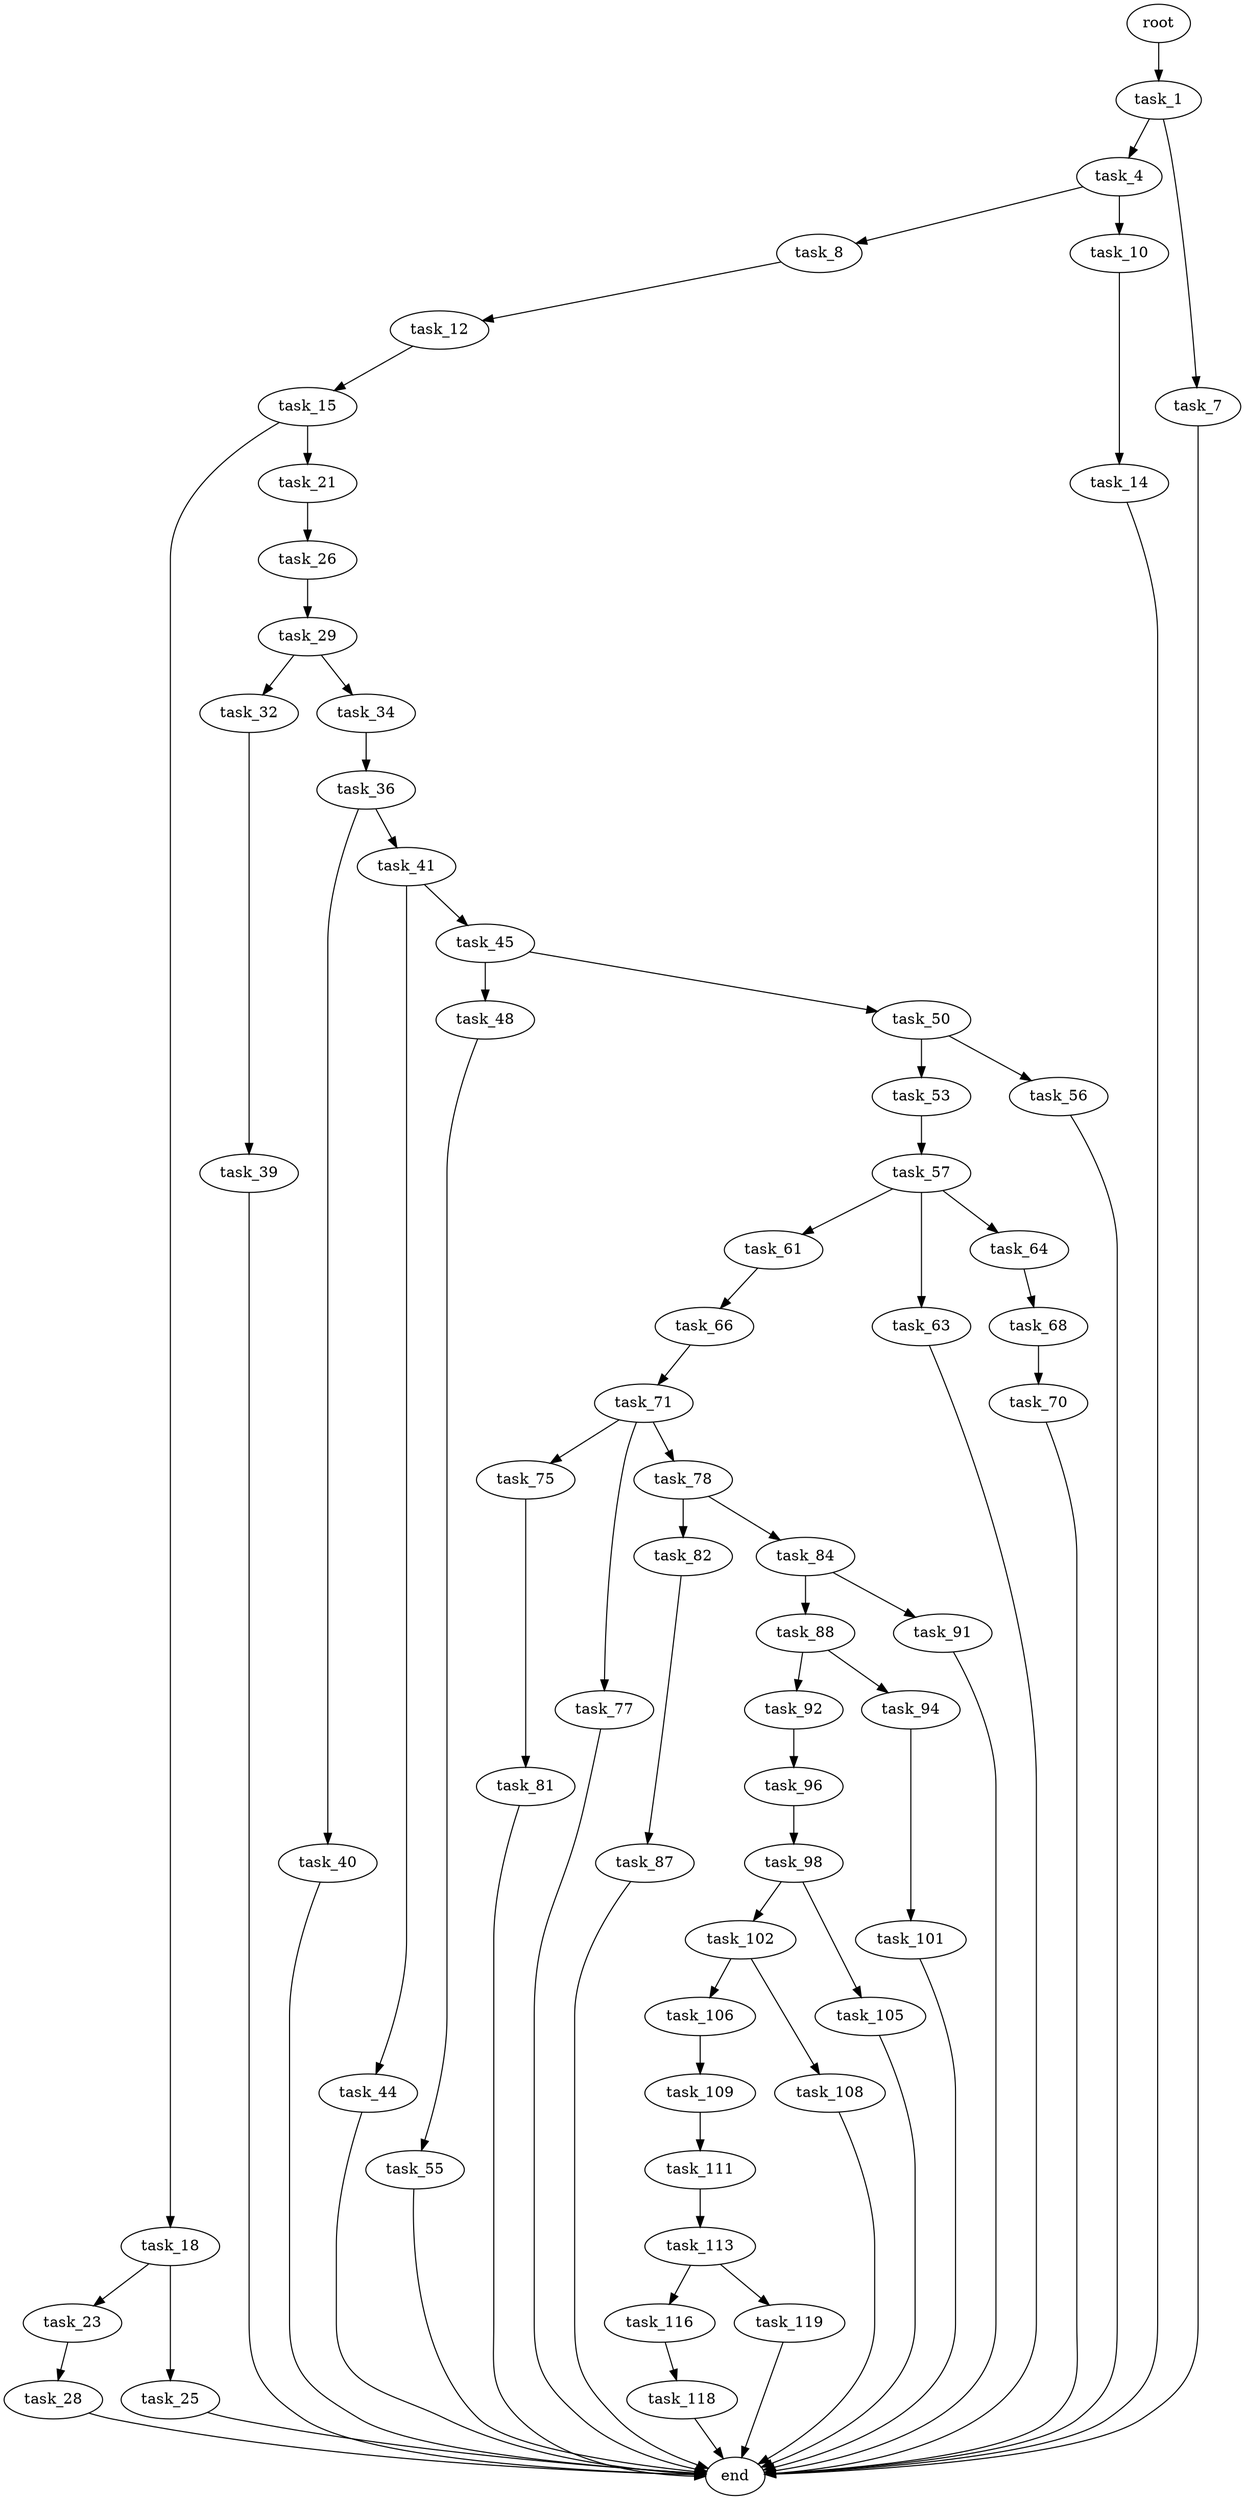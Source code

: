 digraph G {
  root [size="0.000000"];
  task_1 [size="3462926895.000000"];
  task_4 [size="53327578633.000000"];
  task_7 [size="600941145300.000000"];
  task_8 [size="15625240798.000000"];
  task_10 [size="68719476736.000000"];
  task_12 [size="68719476736.000000"];
  task_14 [size="5216263135.000000"];
  task_15 [size="231928233984.000000"];
  task_18 [size="368293445632.000000"];
  task_21 [size="224708069360.000000"];
  task_23 [size="8589934592.000000"];
  task_25 [size="40382208376.000000"];
  task_26 [size="7221852339.000000"];
  task_28 [size="1073741824000.000000"];
  task_29 [size="495809825514.000000"];
  task_32 [size="8589934592.000000"];
  task_34 [size="436136535563.000000"];
  task_36 [size="27130471050.000000"];
  task_39 [size="572942043624.000000"];
  task_40 [size="368293445632.000000"];
  task_41 [size="25078603903.000000"];
  task_44 [size="782757789696.000000"];
  task_45 [size="11682682361.000000"];
  task_48 [size="28991029248.000000"];
  task_50 [size="1166291499892.000000"];
  task_53 [size="686294715098.000000"];
  task_55 [size="8589934592.000000"];
  task_56 [size="549755813888.000000"];
  task_57 [size="15571984050.000000"];
  task_61 [size="31362642034.000000"];
  task_63 [size="1085701126408.000000"];
  task_64 [size="134217728000.000000"];
  task_66 [size="550890369144.000000"];
  task_68 [size="15095325193.000000"];
  task_70 [size="225345774762.000000"];
  task_71 [size="19271983130.000000"];
  task_75 [size="3487113343.000000"];
  task_77 [size="822495325339.000000"];
  task_78 [size="35154636855.000000"];
  task_81 [size="549755813888.000000"];
  task_82 [size="72000451299.000000"];
  task_84 [size="345047360449.000000"];
  task_87 [size="97841997819.000000"];
  task_88 [size="782757789696.000000"];
  task_91 [size="255373290766.000000"];
  task_92 [size="1073741824000.000000"];
  task_94 [size="8614043447.000000"];
  task_96 [size="2950943592.000000"];
  task_98 [size="68719476736.000000"];
  task_101 [size="7492323079.000000"];
  task_102 [size="134217728000.000000"];
  task_105 [size="549755813888.000000"];
  task_106 [size="368293445632.000000"];
  task_108 [size="617588549608.000000"];
  task_109 [size="42900068785.000000"];
  task_111 [size="113633448867.000000"];
  task_113 [size="704531162838.000000"];
  task_116 [size="11750028430.000000"];
  task_118 [size="475200453831.000000"];
  task_119 [size="645145572363.000000"];
  end [size="0.000000"];

  root -> task_1 [size="1.000000"];
  task_1 -> task_4 [size="75497472.000000"];
  task_1 -> task_7 [size="75497472.000000"];
  task_4 -> task_8 [size="838860800.000000"];
  task_4 -> task_10 [size="838860800.000000"];
  task_7 -> end [size="1.000000"];
  task_8 -> task_12 [size="679477248.000000"];
  task_10 -> task_14 [size="134217728.000000"];
  task_12 -> task_15 [size="134217728.000000"];
  task_14 -> end [size="1.000000"];
  task_15 -> task_18 [size="301989888.000000"];
  task_15 -> task_21 [size="301989888.000000"];
  task_18 -> task_23 [size="411041792.000000"];
  task_18 -> task_25 [size="411041792.000000"];
  task_21 -> task_26 [size="411041792.000000"];
  task_23 -> task_28 [size="33554432.000000"];
  task_25 -> end [size="1.000000"];
  task_26 -> task_29 [size="134217728.000000"];
  task_28 -> end [size="1.000000"];
  task_29 -> task_32 [size="411041792.000000"];
  task_29 -> task_34 [size="411041792.000000"];
  task_32 -> task_39 [size="33554432.000000"];
  task_34 -> task_36 [size="411041792.000000"];
  task_36 -> task_40 [size="679477248.000000"];
  task_36 -> task_41 [size="679477248.000000"];
  task_39 -> end [size="1.000000"];
  task_40 -> end [size="1.000000"];
  task_41 -> task_44 [size="411041792.000000"];
  task_41 -> task_45 [size="411041792.000000"];
  task_44 -> end [size="1.000000"];
  task_45 -> task_48 [size="301989888.000000"];
  task_45 -> task_50 [size="301989888.000000"];
  task_48 -> task_55 [size="75497472.000000"];
  task_50 -> task_53 [size="838860800.000000"];
  task_50 -> task_56 [size="838860800.000000"];
  task_53 -> task_57 [size="679477248.000000"];
  task_55 -> end [size="1.000000"];
  task_56 -> end [size="1.000000"];
  task_57 -> task_61 [size="301989888.000000"];
  task_57 -> task_63 [size="301989888.000000"];
  task_57 -> task_64 [size="301989888.000000"];
  task_61 -> task_66 [size="679477248.000000"];
  task_63 -> end [size="1.000000"];
  task_64 -> task_68 [size="209715200.000000"];
  task_66 -> task_71 [size="536870912.000000"];
  task_68 -> task_70 [size="301989888.000000"];
  task_70 -> end [size="1.000000"];
  task_71 -> task_75 [size="301989888.000000"];
  task_71 -> task_77 [size="301989888.000000"];
  task_71 -> task_78 [size="301989888.000000"];
  task_75 -> task_81 [size="301989888.000000"];
  task_77 -> end [size="1.000000"];
  task_78 -> task_82 [size="838860800.000000"];
  task_78 -> task_84 [size="838860800.000000"];
  task_81 -> end [size="1.000000"];
  task_82 -> task_87 [size="75497472.000000"];
  task_84 -> task_88 [size="301989888.000000"];
  task_84 -> task_91 [size="301989888.000000"];
  task_87 -> end [size="1.000000"];
  task_88 -> task_92 [size="679477248.000000"];
  task_88 -> task_94 [size="679477248.000000"];
  task_91 -> end [size="1.000000"];
  task_92 -> task_96 [size="838860800.000000"];
  task_94 -> task_101 [size="536870912.000000"];
  task_96 -> task_98 [size="75497472.000000"];
  task_98 -> task_102 [size="134217728.000000"];
  task_98 -> task_105 [size="134217728.000000"];
  task_101 -> end [size="1.000000"];
  task_102 -> task_106 [size="209715200.000000"];
  task_102 -> task_108 [size="209715200.000000"];
  task_105 -> end [size="1.000000"];
  task_106 -> task_109 [size="411041792.000000"];
  task_108 -> end [size="1.000000"];
  task_109 -> task_111 [size="134217728.000000"];
  task_111 -> task_113 [size="134217728.000000"];
  task_113 -> task_116 [size="536870912.000000"];
  task_113 -> task_119 [size="536870912.000000"];
  task_116 -> task_118 [size="209715200.000000"];
  task_118 -> end [size="1.000000"];
  task_119 -> end [size="1.000000"];
}
